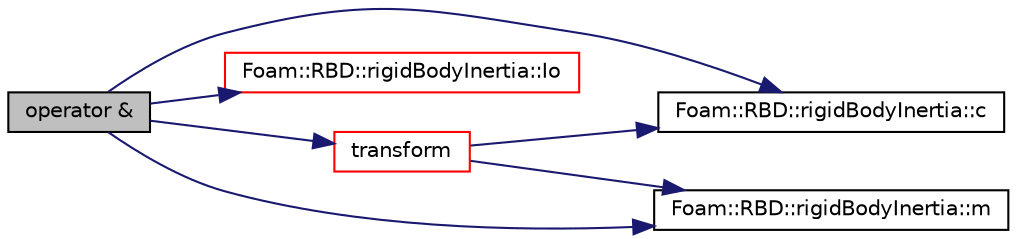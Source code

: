 digraph "operator &amp;"
{
  bgcolor="transparent";
  edge [fontname="Helvetica",fontsize="10",labelfontname="Helvetica",labelfontsize="10"];
  node [fontname="Helvetica",fontsize="10",shape=record];
  rankdir="LR";
  Node81 [label="operator &",height=0.2,width=0.4,color="black", fillcolor="grey75", style="filled", fontcolor="black"];
  Node81 -> Node82 [color="midnightblue",fontsize="10",style="solid",fontname="Helvetica"];
  Node82 [label="Foam::RBD::rigidBodyInertia::c",height=0.2,width=0.4,color="black",URL="$a30449.html#a22d97e4b98c037173f8748b41fc3dcec",tooltip="Return the centre of mass of the rigid-body. "];
  Node81 -> Node83 [color="midnightblue",fontsize="10",style="solid",fontname="Helvetica"];
  Node83 [label="Foam::RBD::rigidBodyInertia::Io",height=0.2,width=0.4,color="red",URL="$a30449.html#a73013eea8aa150d7c69517ecae209191",tooltip="Return the inertia tensor of the rigid-body about the origin. "];
  Node81 -> Node85 [color="midnightblue",fontsize="10",style="solid",fontname="Helvetica"];
  Node85 [label="Foam::RBD::rigidBodyInertia::m",height=0.2,width=0.4,color="black",URL="$a30449.html#abc6965871fe4fde21638be854ca51a43",tooltip="Return the mass of the rigid-body. "];
  Node81 -> Node86 [color="midnightblue",fontsize="10",style="solid",fontname="Helvetica"];
  Node86 [label="transform",height=0.2,width=0.4,color="red",URL="$a21906.html#a10dd9bca0bf36e563d863b8aaec9aa00",tooltip="Return (^BX_A)^* I ^AX_B. "];
  Node86 -> Node82 [color="midnightblue",fontsize="10",style="solid",fontname="Helvetica"];
  Node86 -> Node85 [color="midnightblue",fontsize="10",style="solid",fontname="Helvetica"];
}
